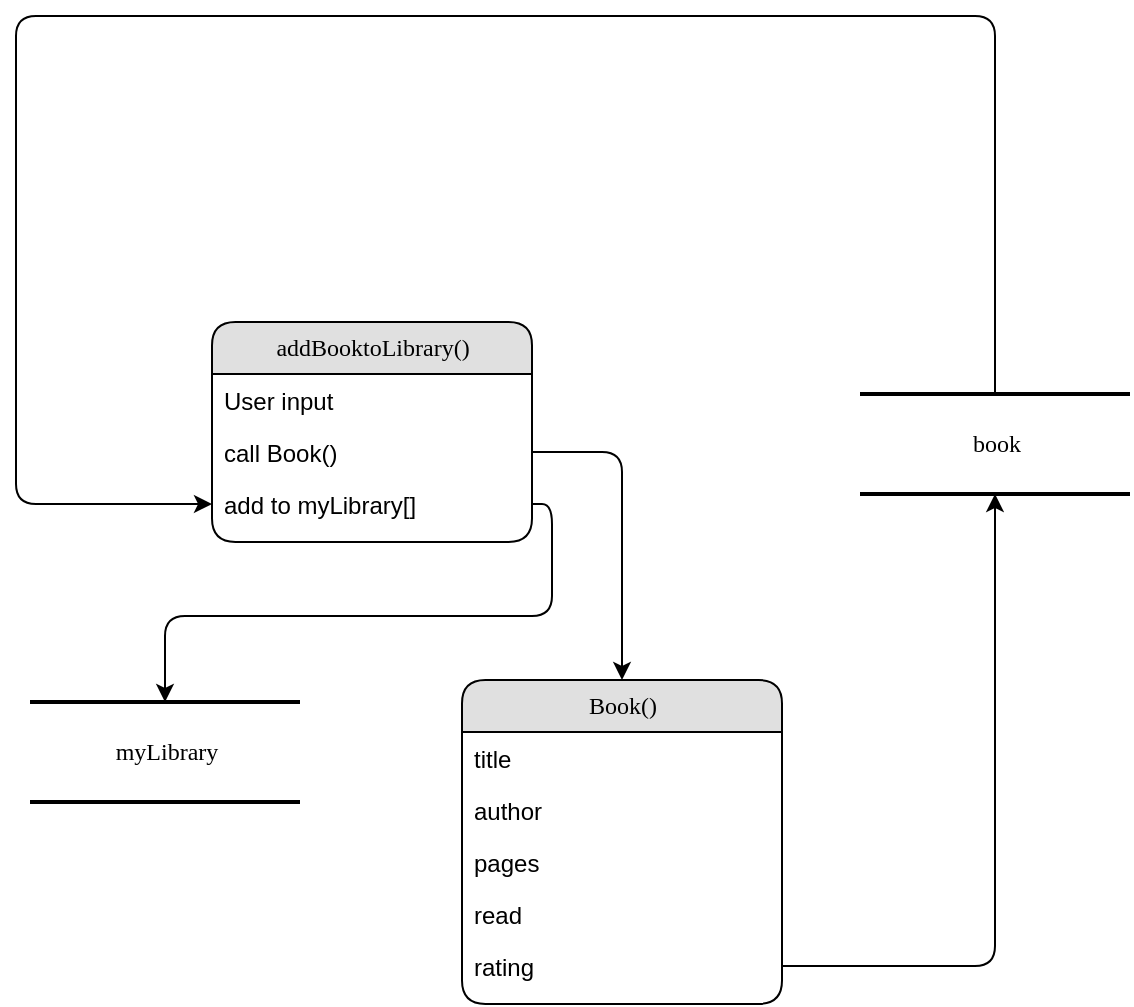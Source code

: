 <mxfile>
    <diagram name="Page-1" id="5d7acffa-a066-3a61-03fe-96351882024d">
        <mxGraphModel dx="1216" dy="779" grid="0" gridSize="10" guides="1" tooltips="1" connect="1" arrows="1" fold="1" page="1" pageScale="1" pageWidth="1100" pageHeight="850" background="#ffffff" math="0" shadow="0">
            <root>
                <mxCell id="0"/>
                <mxCell id="1" parent="0"/>
                <mxCell id="2debaab0fafb2da2-10" value="myLibrary" style="html=1;rounded=0;shadow=0;comic=0;labelBackgroundColor=none;strokeWidth=2;fontFamily=Verdana;fontSize=12;align=center;shape=mxgraph.ios7ui.horLines;" parent="1" vertex="1">
                    <mxGeometry x="49" y="365" width="135" height="50" as="geometry"/>
                </mxCell>
                <mxCell id="21ea969265ad0168-6" value="addBooktoLibrary()" style="swimlane;html=1;fontStyle=0;childLayout=stackLayout;horizontal=1;startSize=26;fillColor=#e0e0e0;horizontalStack=0;resizeParent=1;resizeLast=0;collapsible=1;marginBottom=0;swimlaneFillColor=#ffffff;align=center;rounded=1;shadow=0;comic=0;labelBackgroundColor=none;strokeWidth=1;fontFamily=Verdana;fontSize=12" parent="1" vertex="1">
                    <mxGeometry x="140" y="175" width="160" height="110" as="geometry"/>
                </mxCell>
                <mxCell id="21ea969265ad0168-7" value="User input" style="text;html=1;strokeColor=none;fillColor=none;spacingLeft=4;spacingRight=4;whiteSpace=wrap;overflow=hidden;rotatable=0;points=[[0,0.5],[1,0.5]];portConstraint=eastwest;" parent="21ea969265ad0168-6" vertex="1">
                    <mxGeometry y="26" width="160" height="26" as="geometry"/>
                </mxCell>
                <mxCell id="21ea969265ad0168-8" value="call Book()" style="text;html=1;strokeColor=none;fillColor=none;spacingLeft=4;spacingRight=4;whiteSpace=wrap;overflow=hidden;rotatable=0;points=[[0,0.5],[1,0.5]];portConstraint=eastwest;" parent="21ea969265ad0168-6" vertex="1">
                    <mxGeometry y="52" width="160" height="26" as="geometry"/>
                </mxCell>
                <mxCell id="21ea969265ad0168-9" value="add to myLibrary[]" style="text;html=1;strokeColor=none;fillColor=none;spacingLeft=4;spacingRight=4;whiteSpace=wrap;overflow=hidden;rotatable=0;points=[[0,0.5],[1,0.5]];portConstraint=eastwest;" parent="21ea969265ad0168-6" vertex="1">
                    <mxGeometry y="78" width="160" height="26" as="geometry"/>
                </mxCell>
                <mxCell id="21ea969265ad0168-14" value="Book()" style="swimlane;html=1;fontStyle=0;childLayout=stackLayout;horizontal=1;startSize=26;fillColor=#e0e0e0;horizontalStack=0;resizeParent=1;resizeLast=0;collapsible=1;marginBottom=0;swimlaneFillColor=#ffffff;align=center;rounded=1;shadow=0;comic=0;labelBackgroundColor=none;strokeWidth=1;fontFamily=Verdana;fontSize=12" parent="1" vertex="1">
                    <mxGeometry x="265" y="354" width="160" height="162" as="geometry"/>
                </mxCell>
                <mxCell id="21ea969265ad0168-15" value="title" style="text;html=1;strokeColor=none;fillColor=none;spacingLeft=4;spacingRight=4;whiteSpace=wrap;overflow=hidden;rotatable=0;points=[[0,0.5],[1,0.5]];portConstraint=eastwest;" parent="21ea969265ad0168-14" vertex="1">
                    <mxGeometry y="26" width="160" height="26" as="geometry"/>
                </mxCell>
                <mxCell id="21ea969265ad0168-16" value="author" style="text;html=1;strokeColor=none;fillColor=none;spacingLeft=4;spacingRight=4;whiteSpace=wrap;overflow=hidden;rotatable=0;points=[[0,0.5],[1,0.5]];portConstraint=eastwest;" parent="21ea969265ad0168-14" vertex="1">
                    <mxGeometry y="52" width="160" height="26" as="geometry"/>
                </mxCell>
                <mxCell id="21ea969265ad0168-17" value="pages" style="text;html=1;strokeColor=none;fillColor=none;spacingLeft=4;spacingRight=4;whiteSpace=wrap;overflow=hidden;rotatable=0;points=[[0,0.5],[1,0.5]];portConstraint=eastwest;" parent="21ea969265ad0168-14" vertex="1">
                    <mxGeometry y="78" width="160" height="26" as="geometry"/>
                </mxCell>
                <mxCell id="2" value="read" style="text;html=1;strokeColor=none;fillColor=none;spacingLeft=4;spacingRight=4;whiteSpace=wrap;overflow=hidden;rotatable=0;points=[[0,0.5],[1,0.5]];portConstraint=eastwest;" vertex="1" parent="21ea969265ad0168-14">
                    <mxGeometry y="104" width="160" height="26" as="geometry"/>
                </mxCell>
                <mxCell id="3" value="rating" style="text;html=1;strokeColor=none;fillColor=none;spacingLeft=4;spacingRight=4;whiteSpace=wrap;overflow=hidden;rotatable=0;points=[[0,0.5],[1,0.5]];portConstraint=eastwest;" vertex="1" parent="21ea969265ad0168-14">
                    <mxGeometry y="130" width="160" height="26" as="geometry"/>
                </mxCell>
                <mxCell id="21ea969265ad0168-30" value="book" style="html=1;rounded=0;shadow=0;comic=0;labelBackgroundColor=none;strokeWidth=2;fontFamily=Verdana;fontSize=12;align=center;shape=mxgraph.ios7ui.horLines;" parent="1" vertex="1">
                    <mxGeometry x="464" y="211" width="135" height="50" as="geometry"/>
                </mxCell>
                <mxCell id="4" style="edgeStyle=orthogonalEdgeStyle;html=1;exitX=1;exitY=0.5;exitDx=0;exitDy=0;entryX=0.5;entryY=0;entryDx=0;entryDy=0;" edge="1" parent="1" source="21ea969265ad0168-8" target="21ea969265ad0168-14">
                    <mxGeometry relative="1" as="geometry"/>
                </mxCell>
                <mxCell id="6" style="edgeStyle=orthogonalEdgeStyle;html=1;exitX=1;exitY=0.5;exitDx=0;exitDy=0;" edge="1" parent="1" source="3" target="21ea969265ad0168-30">
                    <mxGeometry relative="1" as="geometry"/>
                </mxCell>
                <mxCell id="7" style="edgeStyle=orthogonalEdgeStyle;html=1;entryX=0;entryY=0.5;entryDx=0;entryDy=0;" edge="1" parent="1" source="21ea969265ad0168-30" target="21ea969265ad0168-9">
                    <mxGeometry relative="1" as="geometry">
                        <Array as="points">
                            <mxPoint x="532" y="22"/>
                            <mxPoint x="42" y="22"/>
                            <mxPoint x="42" y="266"/>
                        </Array>
                    </mxGeometry>
                </mxCell>
                <mxCell id="8" style="edgeStyle=orthogonalEdgeStyle;html=1;exitX=1;exitY=0.5;exitDx=0;exitDy=0;" edge="1" parent="1" source="21ea969265ad0168-9" target="2debaab0fafb2da2-10">
                    <mxGeometry relative="1" as="geometry"/>
                </mxCell>
            </root>
        </mxGraphModel>
    </diagram>
</mxfile>